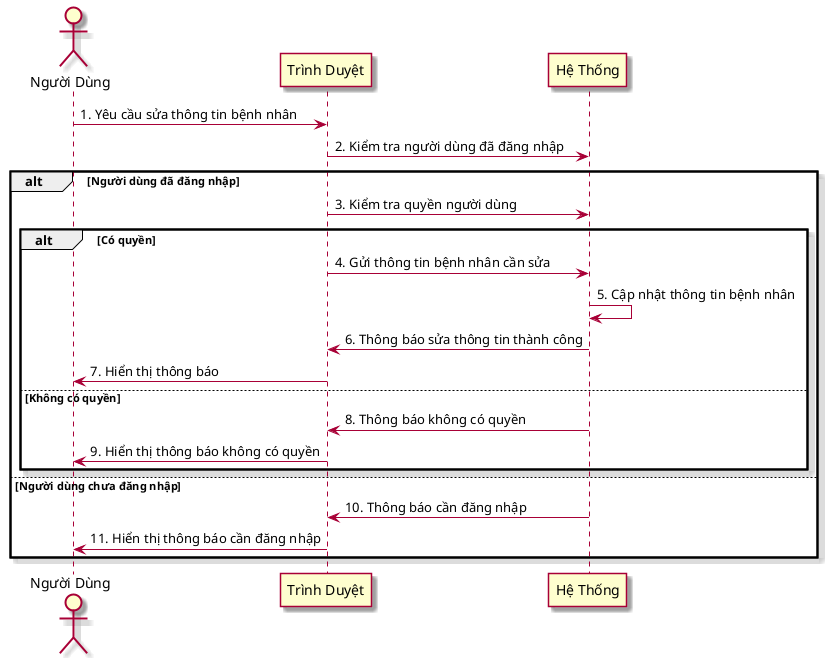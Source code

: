 @startuml "xem benh nhan"

skin rose
actor "Người Dùng" as User
participant "Trình Duyệt" as Browser
participant "Hệ Thống" as Server

User -> Browser: 1. Yêu cầu sửa thông tin bệnh nhân
Browser -> Server: 2. Kiểm tra người dùng đã đăng nhập
alt Người dùng đã đăng nhập
    Browser -> Server: 3. Kiểm tra quyền người dùng
    alt Có quyền
        Browser -> Server: 4. Gửi thông tin bệnh nhân cần sửa
        Server -> Server: 5. Cập nhật thông tin bệnh nhân
        Server -> Browser: 6. Thông báo sửa thông tin thành công
        Browser -> User: 7. Hiển thị thông báo
    else Không có quyền
        Server -> Browser: 8. Thông báo không có quyền
        Browser -> User: 9. Hiển thị thông báo không có quyền
    end
else Người dùng chưa đăng nhập
    Server -> Browser: 10. Thông báo cần đăng nhập
    Browser -> User: 11. Hiển thị thông báo cần đăng nhập
end

@enduml